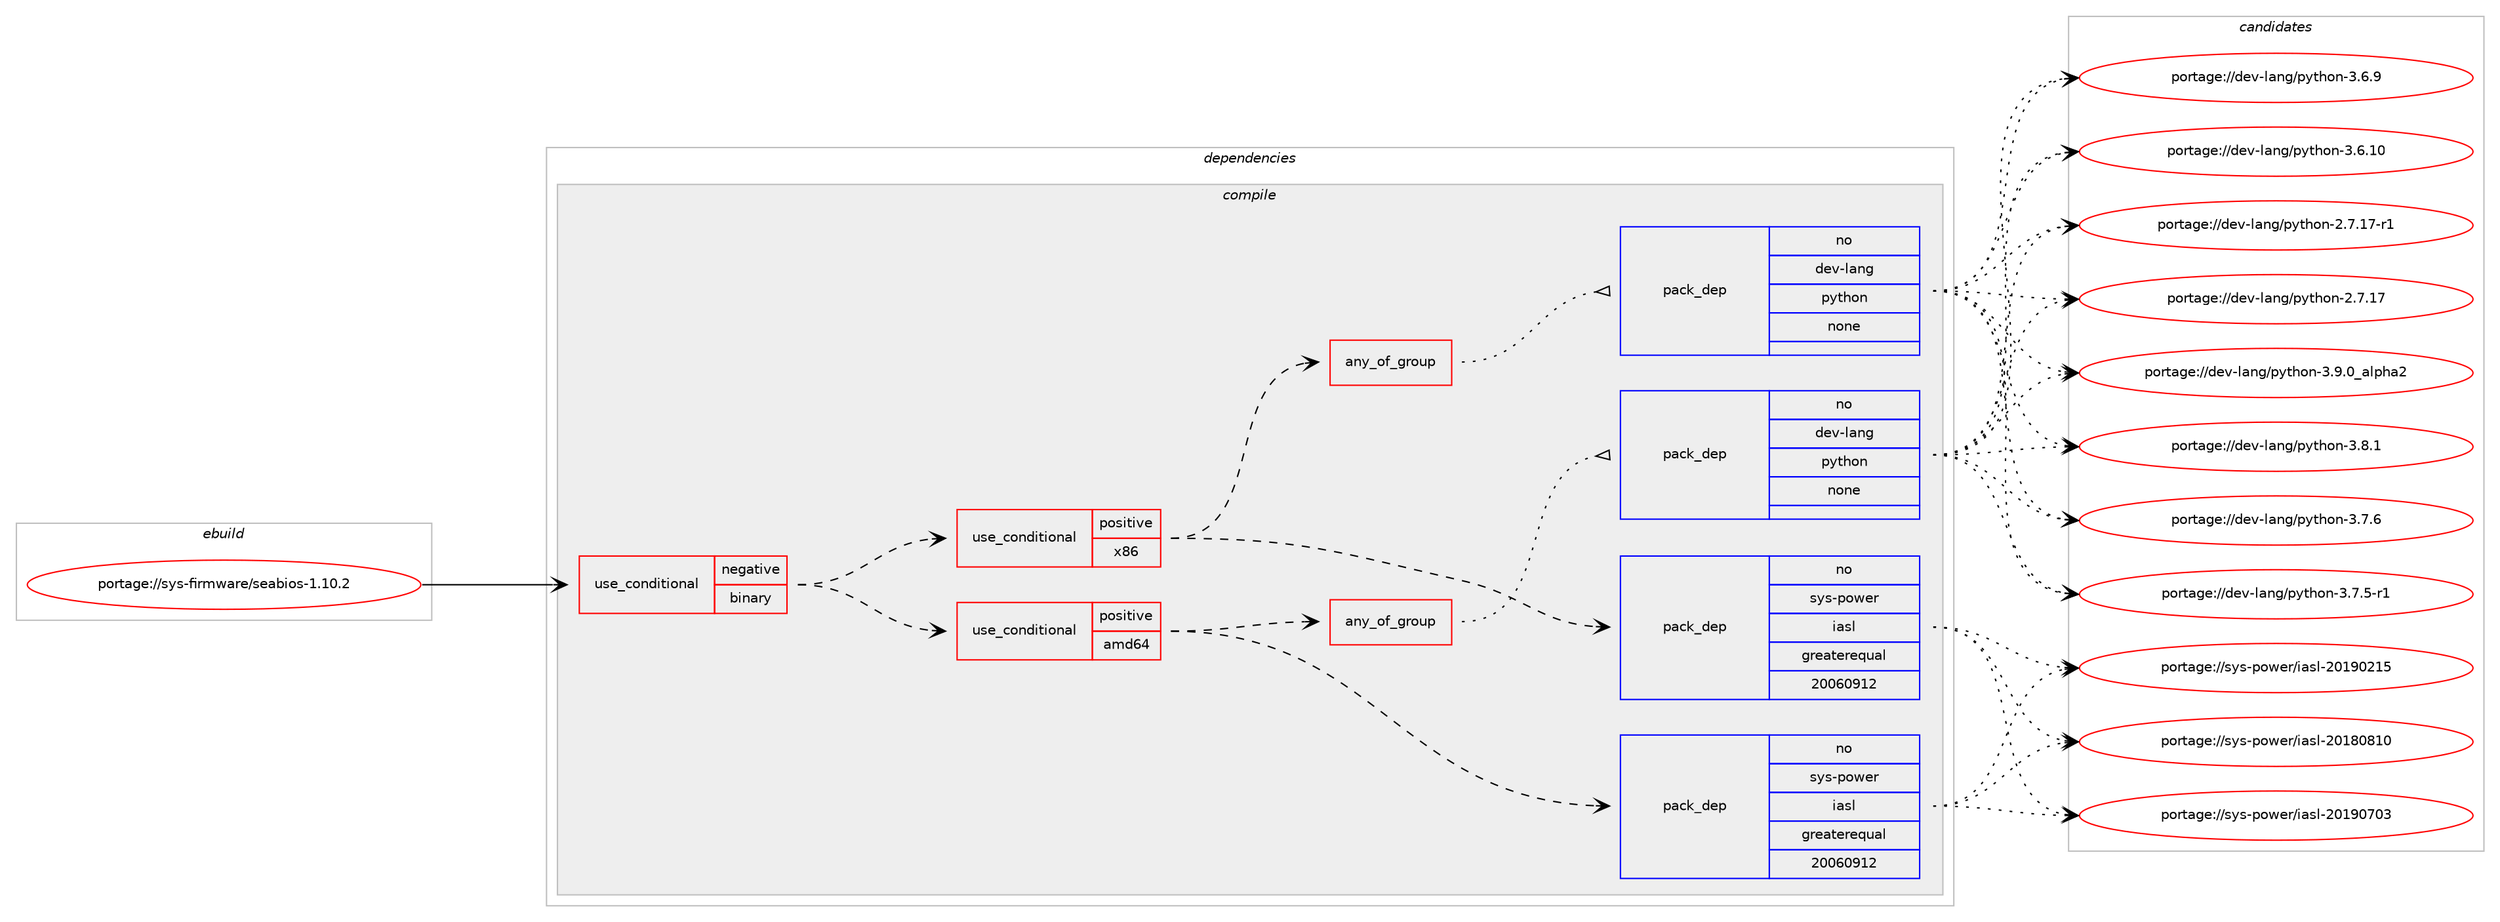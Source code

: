 digraph prolog {

# *************
# Graph options
# *************

newrank=true;
concentrate=true;
compound=true;
graph [rankdir=LR,fontname=Helvetica,fontsize=10,ranksep=1.5];#, ranksep=2.5, nodesep=0.2];
edge  [arrowhead=vee];
node  [fontname=Helvetica,fontsize=10];

# **********
# The ebuild
# **********

subgraph cluster_leftcol {
color=gray;
rank=same;
label=<<i>ebuild</i>>;
id [label="portage://sys-firmware/seabios-1.10.2", color=red, width=4, href="../sys-firmware/seabios-1.10.2.svg"];
}

# ****************
# The dependencies
# ****************

subgraph cluster_midcol {
color=gray;
label=<<i>dependencies</i>>;
subgraph cluster_compile {
fillcolor="#eeeeee";
style=filled;
label=<<i>compile</i>>;
subgraph cond8929 {
dependency45250 [label=<<TABLE BORDER="0" CELLBORDER="1" CELLSPACING="0" CELLPADDING="4"><TR><TD ROWSPAN="3" CELLPADDING="10">use_conditional</TD></TR><TR><TD>negative</TD></TR><TR><TD>binary</TD></TR></TABLE>>, shape=none, color=red];
subgraph cond8930 {
dependency45251 [label=<<TABLE BORDER="0" CELLBORDER="1" CELLSPACING="0" CELLPADDING="4"><TR><TD ROWSPAN="3" CELLPADDING="10">use_conditional</TD></TR><TR><TD>positive</TD></TR><TR><TD>amd64</TD></TR></TABLE>>, shape=none, color=red];
subgraph pack35292 {
dependency45252 [label=<<TABLE BORDER="0" CELLBORDER="1" CELLSPACING="0" CELLPADDING="4" WIDTH="220"><TR><TD ROWSPAN="6" CELLPADDING="30">pack_dep</TD></TR><TR><TD WIDTH="110">no</TD></TR><TR><TD>sys-power</TD></TR><TR><TD>iasl</TD></TR><TR><TD>greaterequal</TD></TR><TR><TD>20060912</TD></TR></TABLE>>, shape=none, color=blue];
}
dependency45251:e -> dependency45252:w [weight=20,style="dashed",arrowhead="vee"];
subgraph any980 {
dependency45253 [label=<<TABLE BORDER="0" CELLBORDER="1" CELLSPACING="0" CELLPADDING="4"><TR><TD CELLPADDING="10">any_of_group</TD></TR></TABLE>>, shape=none, color=red];subgraph pack35293 {
dependency45254 [label=<<TABLE BORDER="0" CELLBORDER="1" CELLSPACING="0" CELLPADDING="4" WIDTH="220"><TR><TD ROWSPAN="6" CELLPADDING="30">pack_dep</TD></TR><TR><TD WIDTH="110">no</TD></TR><TR><TD>dev-lang</TD></TR><TR><TD>python</TD></TR><TR><TD>none</TD></TR><TR><TD></TD></TR></TABLE>>, shape=none, color=blue];
}
dependency45253:e -> dependency45254:w [weight=20,style="dotted",arrowhead="oinv"];
}
dependency45251:e -> dependency45253:w [weight=20,style="dashed",arrowhead="vee"];
}
dependency45250:e -> dependency45251:w [weight=20,style="dashed",arrowhead="vee"];
subgraph cond8931 {
dependency45255 [label=<<TABLE BORDER="0" CELLBORDER="1" CELLSPACING="0" CELLPADDING="4"><TR><TD ROWSPAN="3" CELLPADDING="10">use_conditional</TD></TR><TR><TD>positive</TD></TR><TR><TD>x86</TD></TR></TABLE>>, shape=none, color=red];
subgraph pack35294 {
dependency45256 [label=<<TABLE BORDER="0" CELLBORDER="1" CELLSPACING="0" CELLPADDING="4" WIDTH="220"><TR><TD ROWSPAN="6" CELLPADDING="30">pack_dep</TD></TR><TR><TD WIDTH="110">no</TD></TR><TR><TD>sys-power</TD></TR><TR><TD>iasl</TD></TR><TR><TD>greaterequal</TD></TR><TR><TD>20060912</TD></TR></TABLE>>, shape=none, color=blue];
}
dependency45255:e -> dependency45256:w [weight=20,style="dashed",arrowhead="vee"];
subgraph any981 {
dependency45257 [label=<<TABLE BORDER="0" CELLBORDER="1" CELLSPACING="0" CELLPADDING="4"><TR><TD CELLPADDING="10">any_of_group</TD></TR></TABLE>>, shape=none, color=red];subgraph pack35295 {
dependency45258 [label=<<TABLE BORDER="0" CELLBORDER="1" CELLSPACING="0" CELLPADDING="4" WIDTH="220"><TR><TD ROWSPAN="6" CELLPADDING="30">pack_dep</TD></TR><TR><TD WIDTH="110">no</TD></TR><TR><TD>dev-lang</TD></TR><TR><TD>python</TD></TR><TR><TD>none</TD></TR><TR><TD></TD></TR></TABLE>>, shape=none, color=blue];
}
dependency45257:e -> dependency45258:w [weight=20,style="dotted",arrowhead="oinv"];
}
dependency45255:e -> dependency45257:w [weight=20,style="dashed",arrowhead="vee"];
}
dependency45250:e -> dependency45255:w [weight=20,style="dashed",arrowhead="vee"];
}
id:e -> dependency45250:w [weight=20,style="solid",arrowhead="vee"];
}
subgraph cluster_compileandrun {
fillcolor="#eeeeee";
style=filled;
label=<<i>compile and run</i>>;
}
subgraph cluster_run {
fillcolor="#eeeeee";
style=filled;
label=<<i>run</i>>;
}
}

# **************
# The candidates
# **************

subgraph cluster_choices {
rank=same;
color=gray;
label=<<i>candidates</i>>;

subgraph choice35292 {
color=black;
nodesep=1;
choice115121115451121111191011144710597115108455048495748554851 [label="portage://sys-power/iasl-20190703", color=red, width=4,href="../sys-power/iasl-20190703.svg"];
choice115121115451121111191011144710597115108455048495748504953 [label="portage://sys-power/iasl-20190215", color=red, width=4,href="../sys-power/iasl-20190215.svg"];
choice115121115451121111191011144710597115108455048495648564948 [label="portage://sys-power/iasl-20180810", color=red, width=4,href="../sys-power/iasl-20180810.svg"];
dependency45252:e -> choice115121115451121111191011144710597115108455048495748554851:w [style=dotted,weight="100"];
dependency45252:e -> choice115121115451121111191011144710597115108455048495748504953:w [style=dotted,weight="100"];
dependency45252:e -> choice115121115451121111191011144710597115108455048495648564948:w [style=dotted,weight="100"];
}
subgraph choice35293 {
color=black;
nodesep=1;
choice10010111845108971101034711212111610411111045514657464895971081121049750 [label="portage://dev-lang/python-3.9.0_alpha2", color=red, width=4,href="../dev-lang/python-3.9.0_alpha2.svg"];
choice100101118451089711010347112121116104111110455146564649 [label="portage://dev-lang/python-3.8.1", color=red, width=4,href="../dev-lang/python-3.8.1.svg"];
choice100101118451089711010347112121116104111110455146554654 [label="portage://dev-lang/python-3.7.6", color=red, width=4,href="../dev-lang/python-3.7.6.svg"];
choice1001011184510897110103471121211161041111104551465546534511449 [label="portage://dev-lang/python-3.7.5-r1", color=red, width=4,href="../dev-lang/python-3.7.5-r1.svg"];
choice100101118451089711010347112121116104111110455146544657 [label="portage://dev-lang/python-3.6.9", color=red, width=4,href="../dev-lang/python-3.6.9.svg"];
choice10010111845108971101034711212111610411111045514654464948 [label="portage://dev-lang/python-3.6.10", color=red, width=4,href="../dev-lang/python-3.6.10.svg"];
choice100101118451089711010347112121116104111110455046554649554511449 [label="portage://dev-lang/python-2.7.17-r1", color=red, width=4,href="../dev-lang/python-2.7.17-r1.svg"];
choice10010111845108971101034711212111610411111045504655464955 [label="portage://dev-lang/python-2.7.17", color=red, width=4,href="../dev-lang/python-2.7.17.svg"];
dependency45254:e -> choice10010111845108971101034711212111610411111045514657464895971081121049750:w [style=dotted,weight="100"];
dependency45254:e -> choice100101118451089711010347112121116104111110455146564649:w [style=dotted,weight="100"];
dependency45254:e -> choice100101118451089711010347112121116104111110455146554654:w [style=dotted,weight="100"];
dependency45254:e -> choice1001011184510897110103471121211161041111104551465546534511449:w [style=dotted,weight="100"];
dependency45254:e -> choice100101118451089711010347112121116104111110455146544657:w [style=dotted,weight="100"];
dependency45254:e -> choice10010111845108971101034711212111610411111045514654464948:w [style=dotted,weight="100"];
dependency45254:e -> choice100101118451089711010347112121116104111110455046554649554511449:w [style=dotted,weight="100"];
dependency45254:e -> choice10010111845108971101034711212111610411111045504655464955:w [style=dotted,weight="100"];
}
subgraph choice35294 {
color=black;
nodesep=1;
choice115121115451121111191011144710597115108455048495748554851 [label="portage://sys-power/iasl-20190703", color=red, width=4,href="../sys-power/iasl-20190703.svg"];
choice115121115451121111191011144710597115108455048495748504953 [label="portage://sys-power/iasl-20190215", color=red, width=4,href="../sys-power/iasl-20190215.svg"];
choice115121115451121111191011144710597115108455048495648564948 [label="portage://sys-power/iasl-20180810", color=red, width=4,href="../sys-power/iasl-20180810.svg"];
dependency45256:e -> choice115121115451121111191011144710597115108455048495748554851:w [style=dotted,weight="100"];
dependency45256:e -> choice115121115451121111191011144710597115108455048495748504953:w [style=dotted,weight="100"];
dependency45256:e -> choice115121115451121111191011144710597115108455048495648564948:w [style=dotted,weight="100"];
}
subgraph choice35295 {
color=black;
nodesep=1;
choice10010111845108971101034711212111610411111045514657464895971081121049750 [label="portage://dev-lang/python-3.9.0_alpha2", color=red, width=4,href="../dev-lang/python-3.9.0_alpha2.svg"];
choice100101118451089711010347112121116104111110455146564649 [label="portage://dev-lang/python-3.8.1", color=red, width=4,href="../dev-lang/python-3.8.1.svg"];
choice100101118451089711010347112121116104111110455146554654 [label="portage://dev-lang/python-3.7.6", color=red, width=4,href="../dev-lang/python-3.7.6.svg"];
choice1001011184510897110103471121211161041111104551465546534511449 [label="portage://dev-lang/python-3.7.5-r1", color=red, width=4,href="../dev-lang/python-3.7.5-r1.svg"];
choice100101118451089711010347112121116104111110455146544657 [label="portage://dev-lang/python-3.6.9", color=red, width=4,href="../dev-lang/python-3.6.9.svg"];
choice10010111845108971101034711212111610411111045514654464948 [label="portage://dev-lang/python-3.6.10", color=red, width=4,href="../dev-lang/python-3.6.10.svg"];
choice100101118451089711010347112121116104111110455046554649554511449 [label="portage://dev-lang/python-2.7.17-r1", color=red, width=4,href="../dev-lang/python-2.7.17-r1.svg"];
choice10010111845108971101034711212111610411111045504655464955 [label="portage://dev-lang/python-2.7.17", color=red, width=4,href="../dev-lang/python-2.7.17.svg"];
dependency45258:e -> choice10010111845108971101034711212111610411111045514657464895971081121049750:w [style=dotted,weight="100"];
dependency45258:e -> choice100101118451089711010347112121116104111110455146564649:w [style=dotted,weight="100"];
dependency45258:e -> choice100101118451089711010347112121116104111110455146554654:w [style=dotted,weight="100"];
dependency45258:e -> choice1001011184510897110103471121211161041111104551465546534511449:w [style=dotted,weight="100"];
dependency45258:e -> choice100101118451089711010347112121116104111110455146544657:w [style=dotted,weight="100"];
dependency45258:e -> choice10010111845108971101034711212111610411111045514654464948:w [style=dotted,weight="100"];
dependency45258:e -> choice100101118451089711010347112121116104111110455046554649554511449:w [style=dotted,weight="100"];
dependency45258:e -> choice10010111845108971101034711212111610411111045504655464955:w [style=dotted,weight="100"];
}
}

}
